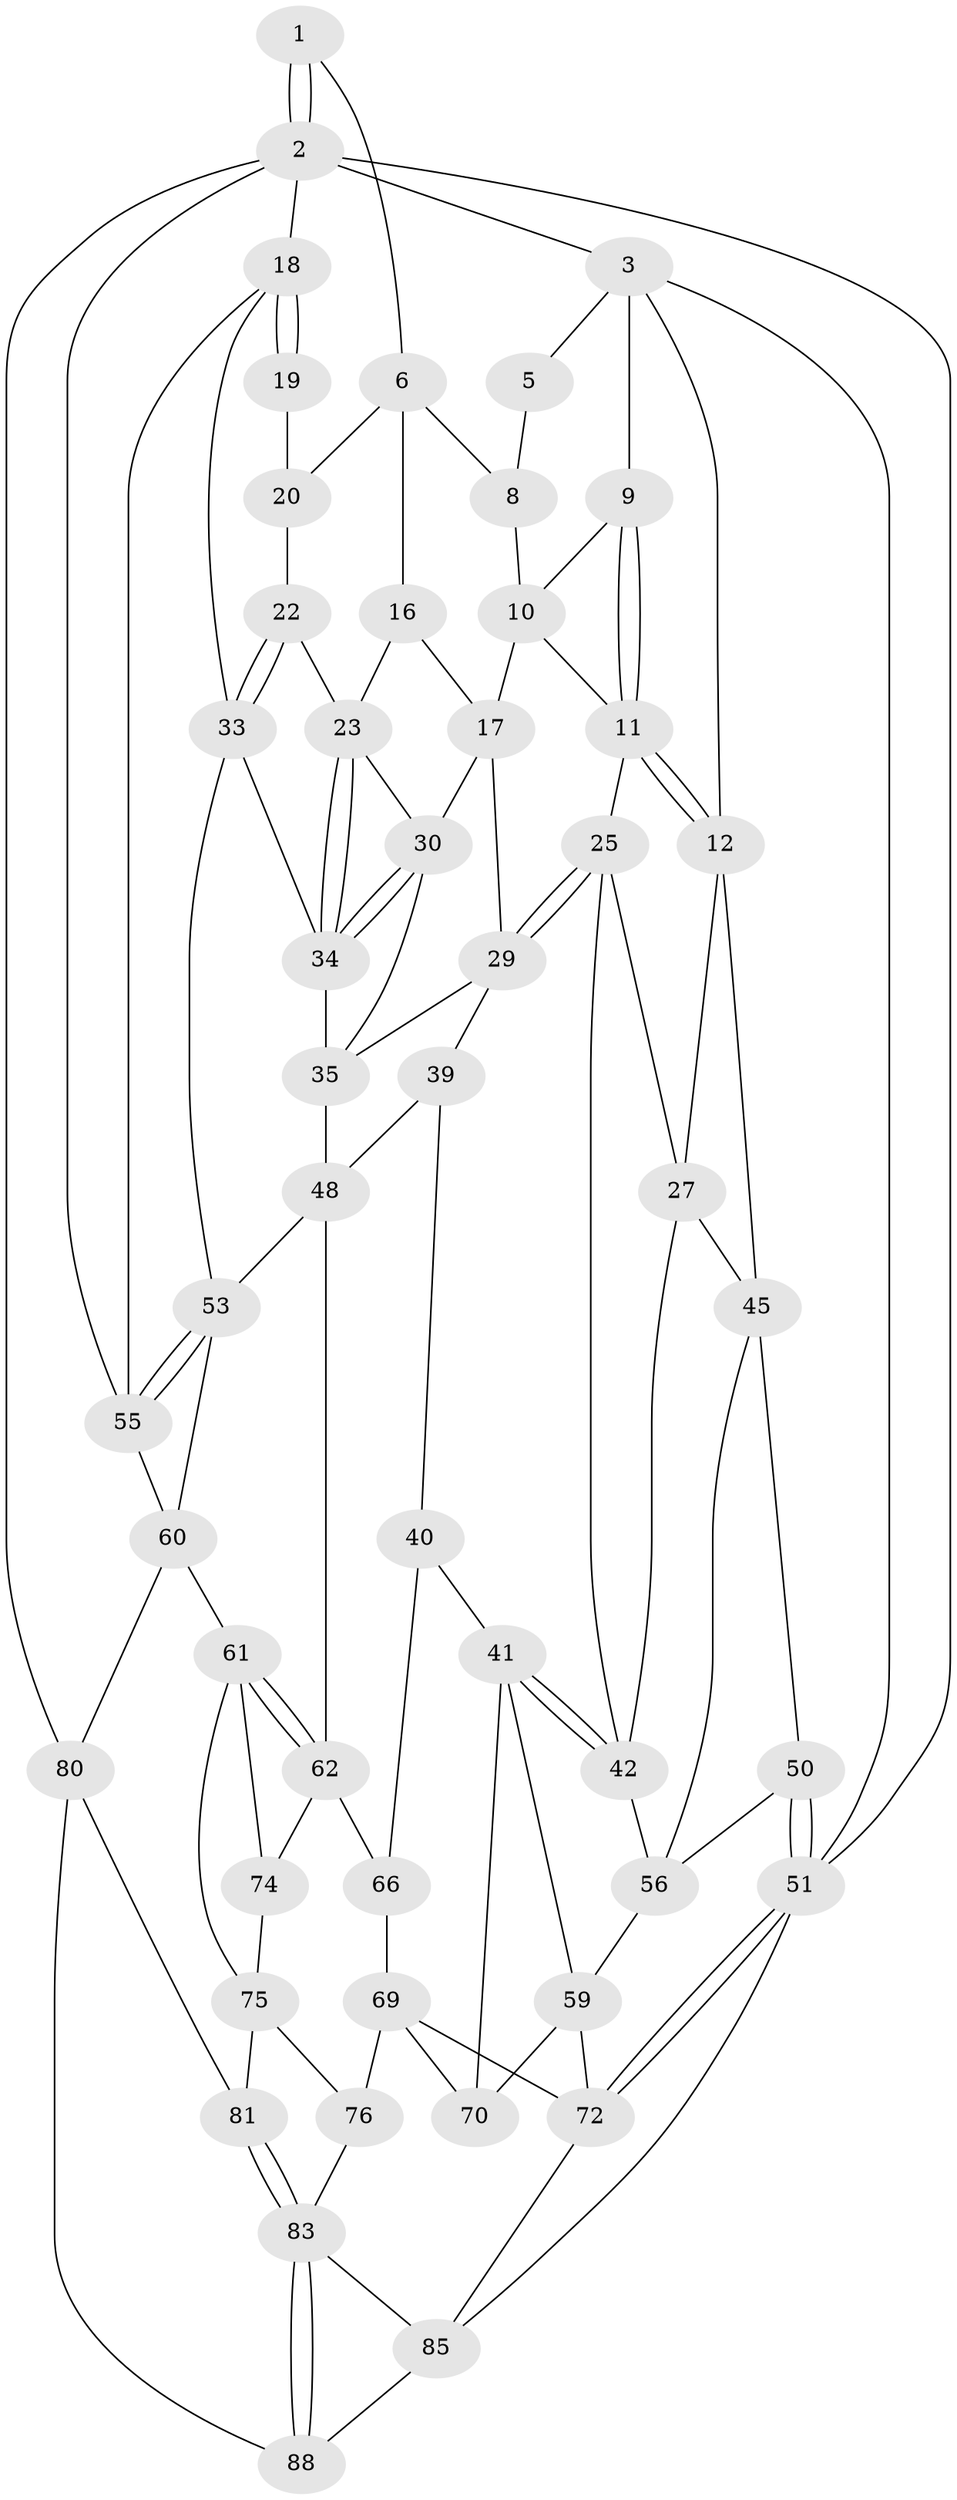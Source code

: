 // original degree distribution, {3: 0.022727272727272728, 5: 0.5454545454545454, 4: 0.22727272727272727, 6: 0.20454545454545456}
// Generated by graph-tools (version 1.1) at 2025/42/03/06/25 10:42:27]
// undirected, 51 vertices, 109 edges
graph export_dot {
graph [start="1"]
  node [color=gray90,style=filled];
  1 [pos="+0.7613147223076012+0"];
  2 [pos="+1+0",super="+73"];
  3 [pos="+0+0",super="+4"];
  5 [pos="+0.6408980078101754+0"];
  6 [pos="+0.730608691170935+0.14238246944627989",super="+7"];
  8 [pos="+0.590076923016173+0"];
  9 [pos="+0.3204657673412108+0"];
  10 [pos="+0.47417019575502617+0.10186218632307169",super="+14"];
  11 [pos="+0.2811772002679538+0.1268760789266358",super="+15"];
  12 [pos="+0.05675982255005913+0.2548004731717052",super="+13"];
  16 [pos="+0.6288492623691848+0.19414160262203967"];
  17 [pos="+0.5265734667469019+0.19529330318680396",super="+28"];
  18 [pos="+1+0",super="+32"];
  19 [pos="+1+0"];
  20 [pos="+0.7538393402324547+0.1497000969612663",super="+21"];
  22 [pos="+0.8649808909225697+0.3115508719339073"];
  23 [pos="+0.835962474267117+0.3189302601682865",super="+24"];
  25 [pos="+0.31403373035706156+0.3370518107760679",super="+26"];
  27 [pos="+0.07591995651781007+0.27607245604209596",super="+44"];
  29 [pos="+0.39208523435299114+0.3657068421828265",super="+36"];
  30 [pos="+0.6551119249255496+0.38584722347677275",super="+31"];
  33 [pos="+0.8737634252442514+0.32066396812318354",super="+37"];
  34 [pos="+0.6763742712054266+0.4282703271418855",super="+38"];
  35 [pos="+0.4791882142576256+0.4513931246544601",super="+47"];
  39 [pos="+0.39938816219442025+0.5331233546111719"];
  40 [pos="+0.29666042985259833+0.5890224313719906",super="+67"];
  41 [pos="+0.27886784331019066+0.5866684282450967",super="+58"];
  42 [pos="+0.2393894134833396+0.512738040370427",super="+43"];
  45 [pos="+0.04362425283609586+0.5426673207514241",super="+46"];
  48 [pos="+0.5602239399993941+0.6164298994008532",super="+49"];
  50 [pos="+0+0.9233565046683085"];
  51 [pos="+0+1",super="+52"];
  53 [pos="+0.739804459411466+0.5009500745650446",super="+54"];
  55 [pos="+1+0.5508076089588969",super="+63"];
  56 [pos="+0.04466812418934987+0.5436634953150257",super="+57"];
  59 [pos="+0.15395085264644162+0.6674904729419471",super="+71"];
  60 [pos="+0.7509447989620209+0.7129744955200362",super="+64"];
  61 [pos="+0.5664397845017545+0.7436867592156788",super="+78"];
  62 [pos="+0.5389451519642708+0.6342783506572213",super="+65"];
  66 [pos="+0.40181985379497737+0.7087799488635418",super="+68"];
  69 [pos="+0.29502333284724513+0.782761591737925",super="+77"];
  70 [pos="+0.2620132174484291+0.7639968430041418"];
  72 [pos="+0.14137480536011288+0.8662695954825891",super="+82"];
  74 [pos="+0.4063896849290604+0.7204814395475799"];
  75 [pos="+0.40096701598056644+0.7759258765567861",super="+79"];
  76 [pos="+0.35986112845661533+0.8541826947971497"];
  80 [pos="+0.6564146428942621+0.8872748551974782",super="+87"];
  81 [pos="+0.5546408282167632+0.8511574837753623"];
  83 [pos="+0.4874220781764397+0.9116194374854002",super="+84"];
  85 [pos="+0.27605857353308005+1",super="+86"];
  88 [pos="+0.5111499422340824+1"];
  1 -- 2;
  1 -- 2;
  1 -- 6;
  2 -- 3;
  2 -- 18;
  2 -- 51;
  2 -- 80;
  2 -- 55;
  3 -- 51;
  3 -- 12;
  3 -- 9;
  3 -- 5;
  5 -- 8;
  6 -- 20;
  6 -- 8;
  6 -- 16;
  8 -- 10;
  9 -- 10;
  9 -- 11;
  9 -- 11;
  10 -- 17;
  10 -- 11;
  11 -- 12;
  11 -- 12;
  11 -- 25;
  12 -- 27;
  12 -- 45;
  16 -- 17;
  16 -- 23;
  17 -- 29;
  17 -- 30;
  18 -- 19;
  18 -- 19;
  18 -- 33;
  18 -- 55;
  19 -- 20 [weight=2];
  20 -- 22;
  22 -- 23;
  22 -- 33;
  22 -- 33;
  23 -- 34;
  23 -- 34;
  23 -- 30;
  25 -- 29;
  25 -- 29;
  25 -- 42;
  25 -- 27;
  27 -- 42;
  27 -- 45;
  29 -- 35;
  29 -- 39;
  30 -- 34;
  30 -- 34;
  30 -- 35;
  33 -- 34;
  33 -- 53;
  34 -- 35;
  35 -- 48;
  39 -- 40;
  39 -- 48;
  40 -- 41;
  40 -- 66 [weight=2];
  41 -- 42;
  41 -- 42;
  41 -- 59;
  41 -- 70;
  42 -- 56;
  45 -- 56;
  45 -- 50;
  48 -- 62;
  48 -- 53;
  50 -- 51;
  50 -- 51;
  50 -- 56;
  51 -- 72;
  51 -- 72;
  51 -- 85;
  53 -- 55;
  53 -- 55;
  53 -- 60;
  55 -- 60;
  56 -- 59;
  59 -- 72;
  59 -- 70;
  60 -- 61;
  60 -- 80;
  61 -- 62;
  61 -- 62;
  61 -- 74;
  61 -- 75;
  62 -- 66;
  62 -- 74;
  66 -- 69;
  69 -- 70;
  69 -- 76;
  69 -- 72;
  72 -- 85;
  74 -- 75;
  75 -- 76;
  75 -- 81;
  76 -- 83;
  80 -- 81;
  80 -- 88;
  81 -- 83;
  81 -- 83;
  83 -- 88;
  83 -- 88;
  83 -- 85;
  85 -- 88;
}
